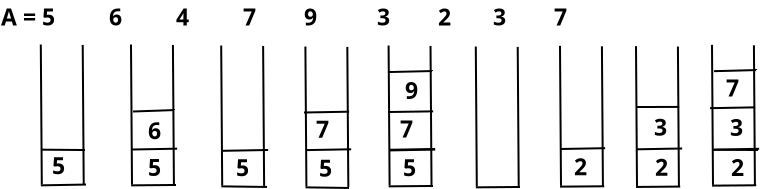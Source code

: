 <?xml version="1.0" encoding="UTF-8"?>
<dia:diagram xmlns:dia="http://www.lysator.liu.se/~alla/dia/">
  <dia:layer name="Background" visible="true" active="true">
    <dia:object type="Standard - Line" version="0" id="O0">
      <dia:attribute name="obj_pos">
        <dia:point val="-21.04,4.95"/>
      </dia:attribute>
      <dia:attribute name="obj_bb">
        <dia:rectangle val="-21.09,4.9;-20.939,12.0"/>
      </dia:attribute>
      <dia:attribute name="conn_endpoints">
        <dia:point val="-21.04,4.95"/>
        <dia:point val="-20.99,11.95"/>
      </dia:attribute>
      <dia:attribute name="numcp">
        <dia:int val="1"/>
      </dia:attribute>
    </dia:object>
    <dia:object type="Standard - Line" version="0" id="O1">
      <dia:attribute name="obj_pos">
        <dia:point val="-18.944,4.97"/>
      </dia:attribute>
      <dia:attribute name="obj_bb">
        <dia:rectangle val="-18.995,4.92;-18.844,12.021"/>
      </dia:attribute>
      <dia:attribute name="conn_endpoints">
        <dia:point val="-18.944,4.97"/>
        <dia:point val="-18.894,11.97"/>
      </dia:attribute>
      <dia:attribute name="numcp">
        <dia:int val="1"/>
      </dia:attribute>
    </dia:object>
    <dia:object type="Standard - Line" version="0" id="O2">
      <dia:attribute name="obj_pos">
        <dia:point val="-21.036,11.99"/>
      </dia:attribute>
      <dia:attribute name="obj_bb">
        <dia:rectangle val="-21.087,11.899;-18.729,12.041"/>
      </dia:attribute>
      <dia:attribute name="conn_endpoints">
        <dia:point val="-21.036,11.99"/>
        <dia:point val="-18.78,11.95"/>
      </dia:attribute>
      <dia:attribute name="numcp">
        <dia:int val="1"/>
      </dia:attribute>
    </dia:object>
    <dia:object type="Standard - Line" version="0" id="O3">
      <dia:attribute name="obj_pos">
        <dia:point val="-16.53,4.95"/>
      </dia:attribute>
      <dia:attribute name="obj_bb">
        <dia:rectangle val="-16.58,4.9;-16.429,12.0"/>
      </dia:attribute>
      <dia:attribute name="conn_endpoints">
        <dia:point val="-16.53,4.95"/>
        <dia:point val="-16.48,11.95"/>
      </dia:attribute>
      <dia:attribute name="numcp">
        <dia:int val="1"/>
      </dia:attribute>
    </dia:object>
    <dia:object type="Standard - Line" version="0" id="O4">
      <dia:attribute name="obj_pos">
        <dia:point val="-14.434,4.97"/>
      </dia:attribute>
      <dia:attribute name="obj_bb">
        <dia:rectangle val="-14.485,4.92;-14.334,12.021"/>
      </dia:attribute>
      <dia:attribute name="conn_endpoints">
        <dia:point val="-14.434,4.97"/>
        <dia:point val="-14.384,11.97"/>
      </dia:attribute>
      <dia:attribute name="numcp">
        <dia:int val="1"/>
      </dia:attribute>
    </dia:object>
    <dia:object type="Standard - Line" version="0" id="O5">
      <dia:attribute name="obj_pos">
        <dia:point val="-16.526,11.99"/>
      </dia:attribute>
      <dia:attribute name="obj_bb">
        <dia:rectangle val="-16.576,11.92;-14.23,12.041"/>
      </dia:attribute>
      <dia:attribute name="conn_endpoints">
        <dia:point val="-16.526,11.99"/>
        <dia:point val="-14.28,11.971"/>
      </dia:attribute>
      <dia:attribute name="numcp">
        <dia:int val="1"/>
      </dia:attribute>
    </dia:object>
    <dia:object type="Standard - Line" version="0" id="O6">
      <dia:attribute name="obj_pos">
        <dia:point val="-12.02,5"/>
      </dia:attribute>
      <dia:attribute name="obj_bb">
        <dia:rectangle val="-12.07,4.95;-11.919,12.05"/>
      </dia:attribute>
      <dia:attribute name="conn_endpoints">
        <dia:point val="-12.02,5"/>
        <dia:point val="-11.97,12"/>
      </dia:attribute>
      <dia:attribute name="numcp">
        <dia:int val="1"/>
      </dia:attribute>
    </dia:object>
    <dia:object type="Standard - Line" version="0" id="O7">
      <dia:attribute name="obj_pos">
        <dia:point val="-9.924,5.02"/>
      </dia:attribute>
      <dia:attribute name="obj_bb">
        <dia:rectangle val="-9.975,4.97;-9.824,12.071"/>
      </dia:attribute>
      <dia:attribute name="conn_endpoints">
        <dia:point val="-9.924,5.02"/>
        <dia:point val="-9.874,12.02"/>
      </dia:attribute>
      <dia:attribute name="numcp">
        <dia:int val="1"/>
      </dia:attribute>
    </dia:object>
    <dia:object type="Standard - Line" version="0" id="O8">
      <dia:attribute name="obj_pos">
        <dia:point val="-12.016,12.04"/>
      </dia:attribute>
      <dia:attribute name="obj_bb">
        <dia:rectangle val="-12.066,11.99;-9.679,12.121"/>
      </dia:attribute>
      <dia:attribute name="conn_endpoints">
        <dia:point val="-12.016,12.04"/>
        <dia:point val="-9.73,12.071"/>
      </dia:attribute>
      <dia:attribute name="numcp">
        <dia:int val="1"/>
      </dia:attribute>
    </dia:object>
    <dia:object type="Standard - Line" version="0" id="O9">
      <dia:attribute name="obj_pos">
        <dia:point val="-7.81,5.05"/>
      </dia:attribute>
      <dia:attribute name="obj_bb">
        <dia:rectangle val="-7.86,5.0;-7.709,12.1"/>
      </dia:attribute>
      <dia:attribute name="conn_endpoints">
        <dia:point val="-7.81,5.05"/>
        <dia:point val="-7.76,12.05"/>
      </dia:attribute>
      <dia:attribute name="numcp">
        <dia:int val="1"/>
      </dia:attribute>
    </dia:object>
    <dia:object type="Standard - Line" version="0" id="O10">
      <dia:attribute name="obj_pos">
        <dia:point val="-5.714,5.07"/>
      </dia:attribute>
      <dia:attribute name="obj_bb">
        <dia:rectangle val="-5.765,5.02;-5.614,12.121"/>
      </dia:attribute>
      <dia:attribute name="conn_endpoints">
        <dia:point val="-5.714,5.07"/>
        <dia:point val="-5.664,12.07"/>
      </dia:attribute>
      <dia:attribute name="numcp">
        <dia:int val="1"/>
      </dia:attribute>
    </dia:object>
    <dia:object type="Standard - Line" version="0" id="O11">
      <dia:attribute name="obj_pos">
        <dia:point val="-7.806,12.09"/>
      </dia:attribute>
      <dia:attribute name="obj_bb">
        <dia:rectangle val="-7.857,12.04;-5.579,12.171"/>
      </dia:attribute>
      <dia:attribute name="conn_endpoints">
        <dia:point val="-7.806,12.09"/>
        <dia:point val="-5.63,12.121"/>
      </dia:attribute>
      <dia:attribute name="numcp">
        <dia:int val="1"/>
      </dia:attribute>
    </dia:object>
    <dia:object type="Standard - Line" version="0" id="O12">
      <dia:attribute name="obj_pos">
        <dia:point val="-3.65,5"/>
      </dia:attribute>
      <dia:attribute name="obj_bb">
        <dia:rectangle val="-3.7,4.95;-3.549,12.05"/>
      </dia:attribute>
      <dia:attribute name="conn_endpoints">
        <dia:point val="-3.65,5"/>
        <dia:point val="-3.6,12"/>
      </dia:attribute>
      <dia:attribute name="numcp">
        <dia:int val="1"/>
      </dia:attribute>
    </dia:object>
    <dia:object type="Standard - Line" version="0" id="O13">
      <dia:attribute name="obj_pos">
        <dia:point val="-1.554,5.02"/>
      </dia:attribute>
      <dia:attribute name="obj_bb">
        <dia:rectangle val="-1.605,4.97;-1.454,12.071"/>
      </dia:attribute>
      <dia:attribute name="conn_endpoints">
        <dia:point val="-1.554,5.02"/>
        <dia:point val="-1.504,12.02"/>
      </dia:attribute>
      <dia:attribute name="numcp">
        <dia:int val="1"/>
      </dia:attribute>
    </dia:object>
    <dia:object type="Standard - Line" version="0" id="O14">
      <dia:attribute name="obj_pos">
        <dia:point val="-3.646,12.04"/>
      </dia:attribute>
      <dia:attribute name="obj_bb">
        <dia:rectangle val="-3.696,11.97;-1.38,12.091"/>
      </dia:attribute>
      <dia:attribute name="conn_endpoints">
        <dia:point val="-3.646,12.04"/>
        <dia:point val="-1.43,12.021"/>
      </dia:attribute>
      <dia:attribute name="numcp">
        <dia:int val="1"/>
      </dia:attribute>
    </dia:object>
    <dia:object type="Standard - Line" version="0" id="O15">
      <dia:attribute name="obj_pos">
        <dia:point val="0.71,5.05"/>
      </dia:attribute>
      <dia:attribute name="obj_bb">
        <dia:rectangle val="0.66,5.0;0.811,12.1"/>
      </dia:attribute>
      <dia:attribute name="conn_endpoints">
        <dia:point val="0.71,5.05"/>
        <dia:point val="0.76,12.05"/>
      </dia:attribute>
      <dia:attribute name="numcp">
        <dia:int val="1"/>
      </dia:attribute>
    </dia:object>
    <dia:object type="Standard - Line" version="0" id="O16">
      <dia:attribute name="obj_pos">
        <dia:point val="2.806,5.07"/>
      </dia:attribute>
      <dia:attribute name="obj_bb">
        <dia:rectangle val="2.755,5.02;2.906,12.121"/>
      </dia:attribute>
      <dia:attribute name="conn_endpoints">
        <dia:point val="2.806,5.07"/>
        <dia:point val="2.856,12.07"/>
      </dia:attribute>
      <dia:attribute name="numcp">
        <dia:int val="1"/>
      </dia:attribute>
    </dia:object>
    <dia:object type="Standard - Line" version="0" id="O17">
      <dia:attribute name="obj_pos">
        <dia:point val="0.714,12.09"/>
      </dia:attribute>
      <dia:attribute name="obj_bb">
        <dia:rectangle val="0.664,12.02;2.97,12.141"/>
      </dia:attribute>
      <dia:attribute name="conn_endpoints">
        <dia:point val="0.714,12.09"/>
        <dia:point val="2.92,12.071"/>
      </dia:attribute>
      <dia:attribute name="numcp">
        <dia:int val="1"/>
      </dia:attribute>
    </dia:object>
    <dia:object type="Standard - Line" version="0" id="O18">
      <dia:attribute name="obj_pos">
        <dia:point val="4.92,5.015"/>
      </dia:attribute>
      <dia:attribute name="obj_bb">
        <dia:rectangle val="4.87,4.965;5.021,12.065"/>
      </dia:attribute>
      <dia:attribute name="conn_endpoints">
        <dia:point val="4.92,5.015"/>
        <dia:point val="4.97,12.015"/>
      </dia:attribute>
      <dia:attribute name="numcp">
        <dia:int val="1"/>
      </dia:attribute>
    </dia:object>
    <dia:object type="Standard - Line" version="0" id="O19">
      <dia:attribute name="obj_pos">
        <dia:point val="7.016,5.035"/>
      </dia:attribute>
      <dia:attribute name="obj_bb">
        <dia:rectangle val="6.965,4.985;7.116,12.086"/>
      </dia:attribute>
      <dia:attribute name="conn_endpoints">
        <dia:point val="7.016,5.035"/>
        <dia:point val="7.066,12.035"/>
      </dia:attribute>
      <dia:attribute name="numcp">
        <dia:int val="1"/>
      </dia:attribute>
    </dia:object>
    <dia:object type="Standard - Line" version="0" id="O20">
      <dia:attribute name="obj_pos">
        <dia:point val="4.924,12.055"/>
      </dia:attribute>
      <dia:attribute name="obj_bb">
        <dia:rectangle val="4.874,11.985;7.181,12.106"/>
      </dia:attribute>
      <dia:attribute name="conn_endpoints">
        <dia:point val="4.924,12.055"/>
        <dia:point val="7.13,12.036"/>
      </dia:attribute>
      <dia:attribute name="numcp">
        <dia:int val="1"/>
      </dia:attribute>
    </dia:object>
    <dia:object type="Standard - Line" version="0" id="O21">
      <dia:attribute name="obj_pos">
        <dia:point val="8.72,5.03"/>
      </dia:attribute>
      <dia:attribute name="obj_bb">
        <dia:rectangle val="8.67,4.98;8.821,12.08"/>
      </dia:attribute>
      <dia:attribute name="conn_endpoints">
        <dia:point val="8.72,5.03"/>
        <dia:point val="8.77,12.03"/>
      </dia:attribute>
      <dia:attribute name="numcp">
        <dia:int val="1"/>
      </dia:attribute>
    </dia:object>
    <dia:object type="Standard - Line" version="0" id="O22">
      <dia:attribute name="obj_pos">
        <dia:point val="10.816,5.05"/>
      </dia:attribute>
      <dia:attribute name="obj_bb">
        <dia:rectangle val="10.765,5;10.916,12.101"/>
      </dia:attribute>
      <dia:attribute name="conn_endpoints">
        <dia:point val="10.816,5.05"/>
        <dia:point val="10.866,12.05"/>
      </dia:attribute>
      <dia:attribute name="numcp">
        <dia:int val="1"/>
      </dia:attribute>
    </dia:object>
    <dia:object type="Standard - Line" version="0" id="O23">
      <dia:attribute name="obj_pos">
        <dia:point val="8.724,12.07"/>
      </dia:attribute>
      <dia:attribute name="obj_bb">
        <dia:rectangle val="8.674,12.0;10.981,12.121"/>
      </dia:attribute>
      <dia:attribute name="conn_endpoints">
        <dia:point val="8.724,12.07"/>
        <dia:point val="10.93,12.051"/>
      </dia:attribute>
      <dia:attribute name="numcp">
        <dia:int val="1"/>
      </dia:attribute>
    </dia:object>
    <dia:object type="Standard - Line" version="0" id="O24">
      <dia:attribute name="obj_pos">
        <dia:point val="-20.979,10.206"/>
      </dia:attribute>
      <dia:attribute name="obj_bb">
        <dia:rectangle val="-21.029,10.156;-18.779,10.274"/>
      </dia:attribute>
      <dia:attribute name="conn_endpoints">
        <dia:point val="-20.979,10.206"/>
        <dia:point val="-18.83,10.224"/>
      </dia:attribute>
      <dia:attribute name="numcp">
        <dia:int val="1"/>
      </dia:attribute>
    </dia:object>
    <dia:object type="Standard - Text" version="1" id="O25">
      <dia:attribute name="obj_pos">
        <dia:point val="-23.03,4.0"/>
      </dia:attribute>
      <dia:attribute name="obj_bb">
        <dia:rectangle val="-23.03,2.901;14.031,4.336"/>
      </dia:attribute>
      <dia:attribute name="text">
        <dia:composite type="text">
          <dia:attribute name="string">
            <dia:string>#A = 5         6         4         7        9          3        2       3        7#</dia:string>
          </dia:attribute>
          <dia:attribute name="font">
            <dia:font family="sans" style="80" name="Helvetica-Bold"/>
          </dia:attribute>
          <dia:attribute name="height">
            <dia:real val="1.435"/>
          </dia:attribute>
          <dia:attribute name="pos">
            <dia:point val="-23.03,4.0"/>
          </dia:attribute>
          <dia:attribute name="color">
            <dia:color val="#000000"/>
          </dia:attribute>
          <dia:attribute name="alignment">
            <dia:enum val="0"/>
          </dia:attribute>
        </dia:composite>
      </dia:attribute>
      <dia:attribute name="valign">
        <dia:enum val="3"/>
      </dia:attribute>
    </dia:object>
    <dia:object type="Standard - Line" version="0" id="O26">
      <dia:attribute name="obj_pos">
        <dia:point val="12.52,4.965"/>
      </dia:attribute>
      <dia:attribute name="obj_bb">
        <dia:rectangle val="12.47,4.915;12.621,12.015"/>
      </dia:attribute>
      <dia:attribute name="conn_endpoints">
        <dia:point val="12.52,4.965"/>
        <dia:point val="12.57,11.965"/>
      </dia:attribute>
      <dia:attribute name="numcp">
        <dia:int val="1"/>
      </dia:attribute>
    </dia:object>
    <dia:object type="Standard - Line" version="0" id="O27">
      <dia:attribute name="obj_pos">
        <dia:point val="14.616,4.985"/>
      </dia:attribute>
      <dia:attribute name="obj_bb">
        <dia:rectangle val="14.565,4.935;14.716,12.036"/>
      </dia:attribute>
      <dia:attribute name="conn_endpoints">
        <dia:point val="14.616,4.985"/>
        <dia:point val="14.666,11.985"/>
      </dia:attribute>
      <dia:attribute name="numcp">
        <dia:int val="1"/>
      </dia:attribute>
    </dia:object>
    <dia:object type="Standard - Line" version="0" id="O28">
      <dia:attribute name="obj_pos">
        <dia:point val="12.524,12.005"/>
      </dia:attribute>
      <dia:attribute name="obj_bb">
        <dia:rectangle val="12.474,11.935;14.781,12.056"/>
      </dia:attribute>
      <dia:attribute name="conn_endpoints">
        <dia:point val="12.524,12.005"/>
        <dia:point val="14.73,11.986"/>
      </dia:attribute>
      <dia:attribute name="numcp">
        <dia:int val="1"/>
      </dia:attribute>
    </dia:object>
    <dia:object type="Standard - Text" version="1" id="O29">
      <dia:attribute name="obj_pos">
        <dia:point val="-20.48,11.43"/>
      </dia:attribute>
      <dia:attribute name="obj_bb">
        <dia:rectangle val="-20.48,10.365;-19.682,11.7"/>
      </dia:attribute>
      <dia:attribute name="text">
        <dia:composite type="text">
          <dia:attribute name="string">
            <dia:string>#5#</dia:string>
          </dia:attribute>
          <dia:attribute name="font">
            <dia:font family="sans" style="80" name="Helvetica-Bold"/>
          </dia:attribute>
          <dia:attribute name="height">
            <dia:real val="1.435"/>
          </dia:attribute>
          <dia:attribute name="pos">
            <dia:point val="-20.48,11.43"/>
          </dia:attribute>
          <dia:attribute name="color">
            <dia:color val="#000000"/>
          </dia:attribute>
          <dia:attribute name="alignment">
            <dia:enum val="0"/>
          </dia:attribute>
        </dia:composite>
      </dia:attribute>
      <dia:attribute name="valign">
        <dia:enum val="3"/>
      </dia:attribute>
    </dia:object>
    <dia:object type="Standard - Text" version="1" id="O30">
      <dia:attribute name="obj_pos">
        <dia:point val="-15.68,9.68"/>
      </dia:attribute>
      <dia:attribute name="obj_bb">
        <dia:rectangle val="-15.68,8.615;-14.882,9.95"/>
      </dia:attribute>
      <dia:attribute name="text">
        <dia:composite type="text">
          <dia:attribute name="string">
            <dia:string>#6#</dia:string>
          </dia:attribute>
          <dia:attribute name="font">
            <dia:font family="sans" style="80" name="Helvetica-Bold"/>
          </dia:attribute>
          <dia:attribute name="height">
            <dia:real val="1.435"/>
          </dia:attribute>
          <dia:attribute name="pos">
            <dia:point val="-15.68,9.68"/>
          </dia:attribute>
          <dia:attribute name="color">
            <dia:color val="#000000"/>
          </dia:attribute>
          <dia:attribute name="alignment">
            <dia:enum val="0"/>
          </dia:attribute>
        </dia:composite>
      </dia:attribute>
      <dia:attribute name="valign">
        <dia:enum val="3"/>
      </dia:attribute>
    </dia:object>
    <dia:object type="Standard - Text" version="1" id="O31">
      <dia:attribute name="obj_pos">
        <dia:point val="-7.28,9.61"/>
      </dia:attribute>
      <dia:attribute name="obj_bb">
        <dia:rectangle val="-7.28,8.545;-6.482,9.88"/>
      </dia:attribute>
      <dia:attribute name="text">
        <dia:composite type="text">
          <dia:attribute name="string">
            <dia:string>#7#</dia:string>
          </dia:attribute>
          <dia:attribute name="font">
            <dia:font family="sans" style="80" name="Helvetica-Bold"/>
          </dia:attribute>
          <dia:attribute name="height">
            <dia:real val="1.435"/>
          </dia:attribute>
          <dia:attribute name="pos">
            <dia:point val="-7.28,9.61"/>
          </dia:attribute>
          <dia:attribute name="color">
            <dia:color val="#000000"/>
          </dia:attribute>
          <dia:attribute name="alignment">
            <dia:enum val="0"/>
          </dia:attribute>
        </dia:composite>
      </dia:attribute>
      <dia:attribute name="valign">
        <dia:enum val="3"/>
      </dia:attribute>
    </dia:object>
    <dia:object type="Standard - Text" version="1" id="O32">
      <dia:attribute name="obj_pos">
        <dia:point val="-2.83,7.675"/>
      </dia:attribute>
      <dia:attribute name="obj_bb">
        <dia:rectangle val="-2.83,6.61;-2.032,7.945"/>
      </dia:attribute>
      <dia:attribute name="text">
        <dia:composite type="text">
          <dia:attribute name="string">
            <dia:string>#9#</dia:string>
          </dia:attribute>
          <dia:attribute name="font">
            <dia:font family="sans" style="80" name="Helvetica-Bold"/>
          </dia:attribute>
          <dia:attribute name="height">
            <dia:real val="1.435"/>
          </dia:attribute>
          <dia:attribute name="pos">
            <dia:point val="-2.83,7.675"/>
          </dia:attribute>
          <dia:attribute name="color">
            <dia:color val="#000000"/>
          </dia:attribute>
          <dia:attribute name="alignment">
            <dia:enum val="0"/>
          </dia:attribute>
        </dia:composite>
      </dia:attribute>
      <dia:attribute name="valign">
        <dia:enum val="3"/>
      </dia:attribute>
    </dia:object>
    <dia:object type="Standard - Text" version="1" id="O33">
      <dia:attribute name="obj_pos">
        <dia:point val="5.62,11.49"/>
      </dia:attribute>
      <dia:attribute name="obj_bb">
        <dia:rectangle val="5.62,10.425;6.418,11.76"/>
      </dia:attribute>
      <dia:attribute name="text">
        <dia:composite type="text">
          <dia:attribute name="string">
            <dia:string>#2#</dia:string>
          </dia:attribute>
          <dia:attribute name="font">
            <dia:font family="sans" style="80" name="Helvetica-Bold"/>
          </dia:attribute>
          <dia:attribute name="height">
            <dia:real val="1.435"/>
          </dia:attribute>
          <dia:attribute name="pos">
            <dia:point val="5.62,11.49"/>
          </dia:attribute>
          <dia:attribute name="color">
            <dia:color val="#000000"/>
          </dia:attribute>
          <dia:attribute name="alignment">
            <dia:enum val="0"/>
          </dia:attribute>
        </dia:composite>
      </dia:attribute>
      <dia:attribute name="valign">
        <dia:enum val="3"/>
      </dia:attribute>
    </dia:object>
    <dia:object type="Standard - Text" version="1" id="O34">
      <dia:attribute name="obj_pos">
        <dia:point val="9.62,9.505"/>
      </dia:attribute>
      <dia:attribute name="obj_bb">
        <dia:rectangle val="9.62,8.44;10.418,9.775"/>
      </dia:attribute>
      <dia:attribute name="text">
        <dia:composite type="text">
          <dia:attribute name="string">
            <dia:string>#3#</dia:string>
          </dia:attribute>
          <dia:attribute name="font">
            <dia:font family="sans" style="80" name="Helvetica-Bold"/>
          </dia:attribute>
          <dia:attribute name="height">
            <dia:real val="1.435"/>
          </dia:attribute>
          <dia:attribute name="pos">
            <dia:point val="9.62,9.505"/>
          </dia:attribute>
          <dia:attribute name="color">
            <dia:color val="#000000"/>
          </dia:attribute>
          <dia:attribute name="alignment">
            <dia:enum val="0"/>
          </dia:attribute>
        </dia:composite>
      </dia:attribute>
      <dia:attribute name="valign">
        <dia:enum val="3"/>
      </dia:attribute>
    </dia:object>
    <dia:object type="Standard - Line" version="0" id="O35">
      <dia:attribute name="obj_pos">
        <dia:point val="-16.479,10.198"/>
      </dia:attribute>
      <dia:attribute name="obj_bb">
        <dia:rectangle val="-16.53,10.106;-14.172,10.249"/>
      </dia:attribute>
      <dia:attribute name="conn_endpoints">
        <dia:point val="-16.479,10.198"/>
        <dia:point val="-14.223,10.157"/>
      </dia:attribute>
      <dia:attribute name="numcp">
        <dia:int val="1"/>
      </dia:attribute>
    </dia:object>
    <dia:object type="Standard - Line" version="0" id="O36">
      <dia:attribute name="obj_pos">
        <dia:point val="-11.929,10.263"/>
      </dia:attribute>
      <dia:attribute name="obj_bb">
        <dia:rectangle val="-11.98,10.171;-9.622,10.314"/>
      </dia:attribute>
      <dia:attribute name="conn_endpoints">
        <dia:point val="-11.929,10.263"/>
        <dia:point val="-9.673,10.222"/>
      </dia:attribute>
      <dia:attribute name="numcp">
        <dia:int val="1"/>
      </dia:attribute>
    </dia:object>
    <dia:object type="Standard - Line" version="0" id="O37">
      <dia:attribute name="obj_pos">
        <dia:point val="-7.779,10.228"/>
      </dia:attribute>
      <dia:attribute name="obj_bb">
        <dia:rectangle val="-7.83,10.136;-5.472,10.279"/>
      </dia:attribute>
      <dia:attribute name="conn_endpoints">
        <dia:point val="-7.779,10.228"/>
        <dia:point val="-5.523,10.187"/>
      </dia:attribute>
      <dia:attribute name="numcp">
        <dia:int val="1"/>
      </dia:attribute>
    </dia:object>
    <dia:object type="Standard - Line" version="0" id="O38">
      <dia:attribute name="obj_pos">
        <dia:point val="-3.579,10.243"/>
      </dia:attribute>
      <dia:attribute name="obj_bb">
        <dia:rectangle val="-3.63,10.151;-1.272,10.294"/>
      </dia:attribute>
      <dia:attribute name="conn_endpoints">
        <dia:point val="-3.579,10.243"/>
        <dia:point val="-1.323,10.202"/>
      </dia:attribute>
      <dia:attribute name="numcp">
        <dia:int val="1"/>
      </dia:attribute>
    </dia:object>
    <dia:object type="Standard - Line" version="0" id="O39">
      <dia:attribute name="obj_pos">
        <dia:point val="8.77,8.074"/>
      </dia:attribute>
      <dia:attribute name="obj_bb">
        <dia:rectangle val="8.72,8.017;10.927,8.124"/>
      </dia:attribute>
      <dia:attribute name="conn_endpoints">
        <dia:point val="8.77,8.074"/>
        <dia:point val="10.877,8.067"/>
      </dia:attribute>
      <dia:attribute name="numcp">
        <dia:int val="1"/>
      </dia:attribute>
    </dia:object>
    <dia:object type="Standard - Line" version="0" id="O40">
      <dia:attribute name="obj_pos">
        <dia:point val="4.921,10.173"/>
      </dia:attribute>
      <dia:attribute name="obj_bb">
        <dia:rectangle val="4.87,10.081;7.228,10.224"/>
      </dia:attribute>
      <dia:attribute name="conn_endpoints">
        <dia:point val="4.921,10.173"/>
        <dia:point val="7.177,10.132"/>
      </dia:attribute>
      <dia:attribute name="numcp">
        <dia:int val="1"/>
      </dia:attribute>
    </dia:object>
    <dia:object type="Standard - Line" version="0" id="O41">
      <dia:attribute name="obj_pos">
        <dia:point val="8.771,10.188"/>
      </dia:attribute>
      <dia:attribute name="obj_bb">
        <dia:rectangle val="8.72,10.096;11.078,10.239"/>
      </dia:attribute>
      <dia:attribute name="conn_endpoints">
        <dia:point val="8.771,10.188"/>
        <dia:point val="11.027,10.147"/>
      </dia:attribute>
      <dia:attribute name="numcp">
        <dia:int val="1"/>
      </dia:attribute>
    </dia:object>
    <dia:object type="Standard - Line" version="0" id="O42">
      <dia:attribute name="obj_pos">
        <dia:point val="12.621,10.203"/>
      </dia:attribute>
      <dia:attribute name="obj_bb">
        <dia:rectangle val="12.57,10.111;14.928,10.254"/>
      </dia:attribute>
      <dia:attribute name="conn_endpoints">
        <dia:point val="12.621,10.203"/>
        <dia:point val="14.877,10.162"/>
      </dia:attribute>
      <dia:attribute name="numcp">
        <dia:int val="1"/>
      </dia:attribute>
    </dia:object>
    <dia:object type="Standard - Text" version="1" id="O43">
      <dia:attribute name="obj_pos">
        <dia:point val="-15.68,11.521"/>
      </dia:attribute>
      <dia:attribute name="obj_bb">
        <dia:rectangle val="-15.713,10.423;-14.882,11.858"/>
      </dia:attribute>
      <dia:attribute name="text">
        <dia:composite type="text">
          <dia:attribute name="string">
            <dia:string>#5#</dia:string>
          </dia:attribute>
          <dia:attribute name="font">
            <dia:font family="sans" style="80" name="Helvetica-Bold"/>
          </dia:attribute>
          <dia:attribute name="height">
            <dia:real val="1.435"/>
          </dia:attribute>
          <dia:attribute name="pos">
            <dia:point val="-15.68,11.521"/>
          </dia:attribute>
          <dia:attribute name="color">
            <dia:color val="#000000"/>
          </dia:attribute>
          <dia:attribute name="alignment">
            <dia:enum val="0"/>
          </dia:attribute>
        </dia:composite>
      </dia:attribute>
      <dia:attribute name="valign">
        <dia:enum val="3"/>
      </dia:attribute>
    </dia:object>
    <dia:object type="Standard - Text" version="1" id="O44">
      <dia:attribute name="obj_pos">
        <dia:point val="-11.28,11.536"/>
      </dia:attribute>
      <dia:attribute name="obj_bb">
        <dia:rectangle val="-11.313,10.438;-10.482,11.873"/>
      </dia:attribute>
      <dia:attribute name="text">
        <dia:composite type="text">
          <dia:attribute name="string">
            <dia:string>#5#</dia:string>
          </dia:attribute>
          <dia:attribute name="font">
            <dia:font family="sans" style="80" name="Helvetica-Bold"/>
          </dia:attribute>
          <dia:attribute name="height">
            <dia:real val="1.435"/>
          </dia:attribute>
          <dia:attribute name="pos">
            <dia:point val="-11.28,11.536"/>
          </dia:attribute>
          <dia:attribute name="color">
            <dia:color val="#000000"/>
          </dia:attribute>
          <dia:attribute name="alignment">
            <dia:enum val="0"/>
          </dia:attribute>
        </dia:composite>
      </dia:attribute>
      <dia:attribute name="valign">
        <dia:enum val="3"/>
      </dia:attribute>
    </dia:object>
    <dia:object type="Standard - Line" version="0" id="O45">
      <dia:attribute name="obj_pos">
        <dia:point val="-16.429,8.298"/>
      </dia:attribute>
      <dia:attribute name="obj_bb">
        <dia:rectangle val="-16.481,8.172;-14.328,8.35"/>
      </dia:attribute>
      <dia:attribute name="conn_endpoints">
        <dia:point val="-16.429,8.298"/>
        <dia:point val="-14.38,8.224"/>
      </dia:attribute>
      <dia:attribute name="numcp">
        <dia:int val="1"/>
      </dia:attribute>
    </dia:object>
    <dia:object type="Standard - Line" version="0" id="O46">
      <dia:attribute name="obj_pos">
        <dia:point val="-7.879,8.348"/>
      </dia:attribute>
      <dia:attribute name="obj_bb">
        <dia:rectangle val="-7.93,8.256;-5.572,8.399"/>
      </dia:attribute>
      <dia:attribute name="conn_endpoints">
        <dia:point val="-7.879,8.348"/>
        <dia:point val="-5.623,8.307"/>
      </dia:attribute>
      <dia:attribute name="numcp">
        <dia:int val="1"/>
      </dia:attribute>
    </dia:object>
    <dia:object type="Standard - Text" version="1" id="O47">
      <dia:attribute name="obj_pos">
        <dia:point val="-7.13,11.554"/>
      </dia:attribute>
      <dia:attribute name="obj_bb">
        <dia:rectangle val="-7.163,10.456;-6.332,11.891"/>
      </dia:attribute>
      <dia:attribute name="text">
        <dia:composite type="text">
          <dia:attribute name="string">
            <dia:string>#5#</dia:string>
          </dia:attribute>
          <dia:attribute name="font">
            <dia:font family="sans" style="80" name="Helvetica-Bold"/>
          </dia:attribute>
          <dia:attribute name="height">
            <dia:real val="1.435"/>
          </dia:attribute>
          <dia:attribute name="pos">
            <dia:point val="-7.13,11.554"/>
          </dia:attribute>
          <dia:attribute name="color">
            <dia:color val="#000000"/>
          </dia:attribute>
          <dia:attribute name="alignment">
            <dia:enum val="0"/>
          </dia:attribute>
        </dia:composite>
      </dia:attribute>
      <dia:attribute name="valign">
        <dia:enum val="3"/>
      </dia:attribute>
    </dia:object>
    <dia:object type="Standard - Text" version="1" id="O48">
      <dia:attribute name="obj_pos">
        <dia:point val="-3.08,9.592"/>
      </dia:attribute>
      <dia:attribute name="obj_bb">
        <dia:rectangle val="-3.113,8.494;-2.282,9.929"/>
      </dia:attribute>
      <dia:attribute name="text">
        <dia:composite type="text">
          <dia:attribute name="string">
            <dia:string>#7#</dia:string>
          </dia:attribute>
          <dia:attribute name="font">
            <dia:font family="sans" style="80" name="Helvetica-Bold"/>
          </dia:attribute>
          <dia:attribute name="height">
            <dia:real val="1.435"/>
          </dia:attribute>
          <dia:attribute name="pos">
            <dia:point val="-3.08,9.592"/>
          </dia:attribute>
          <dia:attribute name="color">
            <dia:color val="#000000"/>
          </dia:attribute>
          <dia:attribute name="alignment">
            <dia:enum val="0"/>
          </dia:attribute>
        </dia:composite>
      </dia:attribute>
      <dia:attribute name="valign">
        <dia:enum val="3"/>
      </dia:attribute>
    </dia:object>
    <dia:object type="Standard - Line" version="0" id="O49">
      <dia:attribute name="obj_pos">
        <dia:point val="-3.579,10.211"/>
      </dia:attribute>
      <dia:attribute name="obj_bb">
        <dia:rectangle val="-3.63,10.119;-1.272,10.261"/>
      </dia:attribute>
      <dia:attribute name="conn_endpoints">
        <dia:point val="-3.579,10.211"/>
        <dia:point val="-1.323,10.17"/>
      </dia:attribute>
      <dia:attribute name="numcp">
        <dia:int val="1"/>
      </dia:attribute>
    </dia:object>
    <dia:object type="Standard - Line" version="0" id="O50">
      <dia:attribute name="obj_pos">
        <dia:point val="-3.68,8.324"/>
      </dia:attribute>
      <dia:attribute name="obj_bb">
        <dia:rectangle val="-3.731,8.239;-1.372,8.375"/>
      </dia:attribute>
      <dia:attribute name="conn_endpoints">
        <dia:point val="-3.68,8.324"/>
        <dia:point val="-1.423,8.29"/>
      </dia:attribute>
      <dia:attribute name="numcp">
        <dia:int val="1"/>
      </dia:attribute>
    </dia:object>
    <dia:object type="Standard - Text" version="1" id="O51">
      <dia:attribute name="obj_pos">
        <dia:point val="-2.93,11.537"/>
      </dia:attribute>
      <dia:attribute name="obj_bb">
        <dia:rectangle val="-2.93,10.472;-2.132,11.806"/>
      </dia:attribute>
      <dia:attribute name="text">
        <dia:composite type="text">
          <dia:attribute name="string">
            <dia:string>#5#</dia:string>
          </dia:attribute>
          <dia:attribute name="font">
            <dia:font family="sans" style="80" name="Helvetica-Bold"/>
          </dia:attribute>
          <dia:attribute name="height">
            <dia:real val="1.435"/>
          </dia:attribute>
          <dia:attribute name="pos">
            <dia:point val="-2.93,11.537"/>
          </dia:attribute>
          <dia:attribute name="color">
            <dia:color val="#000000"/>
          </dia:attribute>
          <dia:attribute name="alignment">
            <dia:enum val="0"/>
          </dia:attribute>
        </dia:composite>
      </dia:attribute>
      <dia:attribute name="valign">
        <dia:enum val="3"/>
      </dia:attribute>
    </dia:object>
    <dia:object type="Standard - Line" version="0" id="O52">
      <dia:attribute name="obj_pos">
        <dia:point val="-3.629,6.324"/>
      </dia:attribute>
      <dia:attribute name="obj_bb">
        <dia:rectangle val="-3.68,6.223;-1.429,6.375"/>
      </dia:attribute>
      <dia:attribute name="conn_endpoints">
        <dia:point val="-3.629,6.324"/>
        <dia:point val="-1.48,6.274"/>
      </dia:attribute>
      <dia:attribute name="numcp">
        <dia:int val="1"/>
      </dia:attribute>
    </dia:object>
    <dia:object type="Standard - Text" version="1" id="O53">
      <dia:attribute name="obj_pos">
        <dia:point val="9.67,11.504"/>
      </dia:attribute>
      <dia:attribute name="obj_bb">
        <dia:rectangle val="9.637,10.406;10.468,11.841"/>
      </dia:attribute>
      <dia:attribute name="text">
        <dia:composite type="text">
          <dia:attribute name="string">
            <dia:string>#2#</dia:string>
          </dia:attribute>
          <dia:attribute name="font">
            <dia:font family="sans" style="80" name="Helvetica-Bold"/>
          </dia:attribute>
          <dia:attribute name="height">
            <dia:real val="1.435"/>
          </dia:attribute>
          <dia:attribute name="pos">
            <dia:point val="9.67,11.504"/>
          </dia:attribute>
          <dia:attribute name="color">
            <dia:color val="#000000"/>
          </dia:attribute>
          <dia:attribute name="alignment">
            <dia:enum val="0"/>
          </dia:attribute>
        </dia:composite>
      </dia:attribute>
      <dia:attribute name="valign">
        <dia:enum val="3"/>
      </dia:attribute>
    </dia:object>
    <dia:object type="Standard - Text" version="1" id="O54">
      <dia:attribute name="obj_pos">
        <dia:point val="13.42,9.527"/>
      </dia:attribute>
      <dia:attribute name="obj_bb">
        <dia:rectangle val="13.387,8.429;14.218,9.864"/>
      </dia:attribute>
      <dia:attribute name="text">
        <dia:composite type="text">
          <dia:attribute name="string">
            <dia:string>#3#</dia:string>
          </dia:attribute>
          <dia:attribute name="font">
            <dia:font family="sans" style="80" name="Helvetica-Bold"/>
          </dia:attribute>
          <dia:attribute name="height">
            <dia:real val="1.435"/>
          </dia:attribute>
          <dia:attribute name="pos">
            <dia:point val="13.42,9.527"/>
          </dia:attribute>
          <dia:attribute name="color">
            <dia:color val="#000000"/>
          </dia:attribute>
          <dia:attribute name="alignment">
            <dia:enum val="0"/>
          </dia:attribute>
        </dia:composite>
      </dia:attribute>
      <dia:attribute name="valign">
        <dia:enum val="3"/>
      </dia:attribute>
    </dia:object>
    <dia:object type="Standard - Line" version="0" id="O55">
      <dia:attribute name="obj_pos">
        <dia:point val="12.421,8.131"/>
      </dia:attribute>
      <dia:attribute name="obj_bb">
        <dia:rectangle val="12.37,8.039;14.728,8.181"/>
      </dia:attribute>
      <dia:attribute name="conn_endpoints">
        <dia:point val="12.421,8.131"/>
        <dia:point val="14.677,8.09"/>
      </dia:attribute>
      <dia:attribute name="numcp">
        <dia:int val="1"/>
      </dia:attribute>
    </dia:object>
    <dia:object type="Standard - Line" version="0" id="O56">
      <dia:attribute name="obj_pos">
        <dia:point val="12.571,10.211"/>
      </dia:attribute>
      <dia:attribute name="obj_bb">
        <dia:rectangle val="12.521,10.16;14.87,10.274"/>
      </dia:attribute>
      <dia:attribute name="conn_endpoints">
        <dia:point val="12.571,10.211"/>
        <dia:point val="14.82,10.224"/>
      </dia:attribute>
      <dia:attribute name="numcp">
        <dia:int val="1"/>
      </dia:attribute>
    </dia:object>
    <dia:object type="Standard - Text" version="1" id="O57">
      <dia:attribute name="obj_pos">
        <dia:point val="13.47,11.527"/>
      </dia:attribute>
      <dia:attribute name="obj_bb">
        <dia:rectangle val="13.47,10.461;14.268,11.796"/>
      </dia:attribute>
      <dia:attribute name="text">
        <dia:composite type="text">
          <dia:attribute name="string">
            <dia:string>#2#</dia:string>
          </dia:attribute>
          <dia:attribute name="font">
            <dia:font family="sans" style="80" name="Helvetica-Bold"/>
          </dia:attribute>
          <dia:attribute name="height">
            <dia:real val="1.435"/>
          </dia:attribute>
          <dia:attribute name="pos">
            <dia:point val="13.47,11.527"/>
          </dia:attribute>
          <dia:attribute name="color">
            <dia:color val="#000000"/>
          </dia:attribute>
          <dia:attribute name="alignment">
            <dia:enum val="0"/>
          </dia:attribute>
        </dia:composite>
      </dia:attribute>
      <dia:attribute name="valign">
        <dia:enum val="3"/>
      </dia:attribute>
    </dia:object>
    <dia:object type="Standard - Text" version="1" id="O58">
      <dia:attribute name="obj_pos">
        <dia:point val="13.22,7.542"/>
      </dia:attribute>
      <dia:attribute name="obj_bb">
        <dia:rectangle val="13.187,6.444;14.018,7.879"/>
      </dia:attribute>
      <dia:attribute name="text">
        <dia:composite type="text">
          <dia:attribute name="string">
            <dia:string>#7#</dia:string>
          </dia:attribute>
          <dia:attribute name="font">
            <dia:font family="sans" style="80" name="Helvetica-Bold"/>
          </dia:attribute>
          <dia:attribute name="height">
            <dia:real val="1.435"/>
          </dia:attribute>
          <dia:attribute name="pos">
            <dia:point val="13.22,7.542"/>
          </dia:attribute>
          <dia:attribute name="color">
            <dia:color val="#000000"/>
          </dia:attribute>
          <dia:attribute name="alignment">
            <dia:enum val="0"/>
          </dia:attribute>
        </dia:composite>
      </dia:attribute>
      <dia:attribute name="valign">
        <dia:enum val="3"/>
      </dia:attribute>
    </dia:object>
    <dia:object type="Standard - Line" version="0" id="O59">
      <dia:attribute name="obj_pos">
        <dia:point val="12.621,6.281"/>
      </dia:attribute>
      <dia:attribute name="obj_bb">
        <dia:rectangle val="12.57,6.173;14.771,6.332"/>
      </dia:attribute>
      <dia:attribute name="conn_endpoints">
        <dia:point val="12.621,6.281"/>
        <dia:point val="14.72,6.224"/>
      </dia:attribute>
      <dia:attribute name="numcp">
        <dia:int val="1"/>
      </dia:attribute>
    </dia:object>
  </dia:layer>
</dia:diagram>
